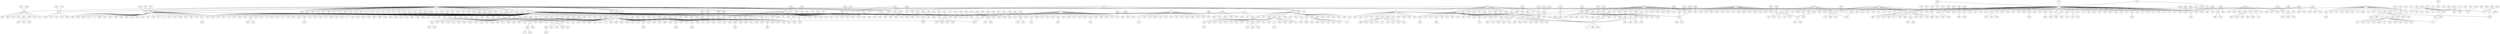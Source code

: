 strict graph "" {
	318 -- 547;
	318 -- 64;
	318 -- 282;
	318 -- 361;
	318 -- 409;
	318 -- 485;
	318 -- 444;
	318 -- 82;
	318 -- 84;
	318 -- 127;
	318 -- 115;
	318 -- 338;
	318 -- 494;
	318 -- 925;
	318 -- 283;
	318 -- 40;
	318 -- 176;
	318 -- 333;
	318 -- 486;
	318 -- 482;
	318 -- 442;
	318 -- 263;
	318 -- 245;
	318 -- 121;
	318 -- 420;
	318 -- 615;
	318 -- 417;
	318 -- 170;
	318 -- 113;
	318 -- 5;
	318 -- 86;
	318 -- 725;
	318 -- 367;
	318 -- 183;
	318 -- 114;
	318 -- 527;
	318 -- 76;
	318 -- 36;
	318 -- 96;
	318 -- 976;
	318 -- 981;
	318 -- 13;
	318 -- 326;
	318 -- 375;
	318 -- 411;
	318 -- 426;
	318 -- 107;
	318 -- 160;
	318 -- 48;
	318 -- 256;
	318 -- 423;
	318 -- 370;
	318 -- 47;
	318 -- 169;
	318 -- 455;
	318 -- 83;
	318 -- 443;
	318 -- 424;
	318 -- 171;
	547 -- 339;
	547 -- 847;
	547 -- 133;
	547 -- 165;
	547 -- 437;
	547 -- 38;
	547 -- 87;
	547 -- 340;
	679 -- 187;
	679 -- 80;
	679 -- 533;
	679 -- 68;
	679 -- 188;
	679 -- 460;
	679 -- 81;
	679 -- 551;
	679 -- 971;
	679 -- 137;
	679 -- 189;
	679 -- 375;
	679 -- 508;
	679 -- 69;
	679 -- 549;
	679 -- 663;
	764 -- 331;
	764 -- 74;
	764 -- 168;
	764 -- 483;
	764 -- 314;
	764 -- 541;
	764 -- 211;
	764 -- 30;
	764 -- 377;
	135 -- 336;
	135 -- 136;
	135 -- 93;
	135 -- 31;
	135 -- 23;
	135 -- 914;
	135 -- 116;
	135 -- 62;
	135 -- 337;
	135 -- 438;
	135 -- 75;
	135 -- 860;
	135 -- 27;
	135 -- 65;
	135 -- 47;
	135 -- 251;
	135 -- 30;
	135 -- 26;
	694 -- 664;
	694 -- 290;
	694 -- 129;
	694 -- 255;
	694 -- 706;
	694 -- 610;
	694 -- 484;
	694 -- 549;
	694 -- 493;
	350 -- 851;
	350 -- 94;
	350 -- 936;
	350 -- 533;
	350 -- 345;
	350 -- 320;
	350 -- 180;
	350 -- 572;
	350 -- 342;
	350 -- 681;
	350 -- 939;
	350 -- 351;
	350 -- 157;
	350 -- 593;
	350 -- 204;
	350 -- 178;
	350 -- 191;
	350 -- 343;
	350 -- 822;
	350 -- 352;
	682 -- 191;
	336 -- 92;
	336 -- 883;
	336 -- 560;
	336 -- 400;
	336 -- 260;
	336 -- 816;
	336 -- 41;
	821 -- 163;
	64 -- 489;
	64 -- 244;
	64 -- 21;
	64 -- 980;
	64 -- 89;
	64 -- 389;
	64 -- 224;
	64 -- 918;
	64 -- 302;
	64 -- 456;
	64 -- 90;
	64 -- 0;
	64 -- 164;
	64 -- 66;
	64 -- 771;
	64 -- 232;
	64 -- 103;
	64 -- 786;
	64 -- 306;
	64 -- 199;
	64 -- 131;
	64 -- 405;
	64 -- 57;
	64 -- 216;
	64 -- 149;
	64 -- 733;
	64 -- 91;
	64 -- 223;
	64 -- 16;
	64 -- 106;
	64 -- 395;
	64 -- 281;
	64 -- 177;
	64 -- 379;
	64 -- 173;
	64 -- 269;
	64 -- 397;
	64 -- 859;
	64 -- 644;
	64 -- 325;
	64 -- 10;
	64 -- 685;
	64 -- 243;
	64 -- 11;
	64 -- 376;
	64 -- 640;
	64 -- 506;
	64 -- 730;
	64 -- 300;
	64 -- 430;
	64 -- 511;
	64 -- 601;
	64 -- 354;
	64 -- 42;
	64 -- 498;
	64 -- 201;
	64 -- 229;
	64 -- 926;
	64 -- 950;
	64 -- 2;
	64 -- 102;
	64 -- 719;
	64 -- 840;
	64 -- 611;
	64 -- 222;
	64 -- 98;
	64 -- 412;
	64 -- 209;
	64 -- 105;
	64 -- 466;
	64 -- 665;
	64 -- 140;
	64 -- 445;
	64 -- 496;
	64 -- 329;
	64 -- 815;
	64 -- 372;
	64 -- 184;
	64 -- 828;
	64 -- 357;
	64 -- 215;
	64 -- 134;
	64 -- 99;
	64 -- 196;
	64 -- 6;
	64 -- 309;
	64 -- 330;
	64 -- 234;
	64 -- 937;
	64 -- 198;
	64 -- 323;
	64 -- 492;
	64 -- 271;
	64 -- 124;
	64 -- 24;
	64 -- 349;
	64 -- 238;
	64 -- 141;
	64 -- 305;
	64 -- 528;
	64 -- 108;
	64 -- 95;
	890 -- 121;
	187 -- 550;
	187 -- 363;
	187 -- 366;
	187 -- 473;
	187 -- 316;
	187 -- 518;
	187 -- 155;
	187 -- 932;
	187 -- 710;
	187 -- 152;
	187 -- 1;
	187 -- 20;
	187 -- 546;
	187 -- 671;
	187 -- 667;
	187 -- 418;
	187 -- 146;
	187 -- 145;
	187 -- 459;
	480 -- 39;
	480 -- 356;
	480 -- 509;
	480 -- 221;
	480 -- 678;
	480 -- 638;
	480 -- 362;
	480 -- 142;
	480 -- 564;
	480 -- 252;
	80 -- 474;
	80 -- 880;
	80 -- 747;
	80 -- 866;
	80 -- 490;
	80 -- 286;
	80 -- 384;
	80 -- 230;
	80 -- 287;
	80 -- 174;
	80 -- 112;
	80 -- 303;
	80 -- 299;
	80 -- 431;
	80 -- 253;
	489 -- 210;
	489 -- 929;
	489 -- 408;
	489 -- 132;
	986 -- 261;
	986 -- 470;
	986 -- 411;
	39 -- 35;
	39 -- 33;
	39 -- 34;
	39 -- 29;
	39 -- 151;
	39 -- 37;
	965 -- 936;
	317 -- 17;
	317 -- 218;
	317 -- 312;
	317 -- 248;
	317 -- 695;
	317 -- 313;
	317 -- 226;
	317 -- 310;
	317 -- 221;
	317 -- 85;
	317 -- 307;
	317 -- 73;
	317 -- 18;
	244 -- 235;
	244 -- 301;
	244 -- 810;
	244 -- 241;
	244 -- 422;
	244 -- 237;
	244 -- 159;
	244 -- 236;
	244 -- 158;
	244 -- 233;
	244 -- 963;
	244 -- 58;
	655 -- 172;
	655 -- 513;
	655 -- 427;
	219 -- 172;
	219 -- 79;
	454 -- 258;
	454 -- 106;
	92 -- 22;
	92 -- 259;
	92 -- 530;
	92 -- 373;
	92 -- 887;
	92 -- 520;
	92 -- 538;
	92 -- 723;
	92 -- 728;
	92 -- 818;
	92 -- 72;
	447 -- 322;
	447 -- 429;
	447 -- 273;
	447 -- 933;
	447 -- 46;
	447 -- 676;
	447 -- 579;
	447 -- 592;
	447 -- 334;
	447 -- 446;
	447 -- 15;
	447 -- 139;
	447 -- 269;
	447 -- 461;
	447 -- 45;
	447 -- 335;
	447 -- 799;
	447 -- 448;
	447 -- 690;
	447 -- 272;
	447 -- 428;
	447 -- 812;
	167 -- 172;
	627 -- 333;
	627 -- 809;
	627 -- 707;
	558 -- 529;
	558 -- 674;
	282 -- 597;
	282 -- 577;
	282 -- 596;
	282 -- 586;
	282 -- 856;
	282 -- 371;
	282 -- 153;
	282 -- 77;
	282 -- 588;
	282 -- 393;
	282 -- 641;
	282 -- 288;
	282 -- 589;
	282 -- 478;
	282 -- 441;
	282 -- 163;
	282 -- 404;
	282 -- 745;
	282 -- 154;
	282 -- 190;
	282 -- 217;
	282 -- 4;
	282 -- 311;
	282 -- 531;
	282 -- 559;
	282 -- 355;
	282 -- 687;
	282 -- 662;
	21 -- 278;
	21 -- 896;
	21 -- 308;
	21 -- 327;
	21 -- 364;
	21 -- 274;
	21 -- 44;
	21 -- 686;
	21 -- 118;
	21 -- 467;
	21 -- 777;
	21 -- 519;
	21 -- 885;
	21 -- 966;
	21 -- 624;
	21 -- 647;
	21 -- 715;
	21 -- 462;
	21 -- 296;
	21 -- 581;
	21 -- 548;
	945 -- 409;
	474 -- 328;
	474 -- 186;
	474 -- 477;
	474 -- 111;
	474 -- 110;
	474 -- 514;
	474 -- 476;
	474 -- 469;
	322 -- 794;
	322 -- 735;
	179 -- 741;
	179 -- 388;
	179 -- 869;
	179 -- 347;
	179 -- 156;
	179 -- 342;
	179 -- 203;
	179 -- 104;
	179 -- 122;
	179 -- 148;
	179 -- 262;
	179 -- 907;
	179 -- 150;
	179 -- 381;
	179 -- 378;
	179 -- 321;
	781 -- 621;
	781 -- 537;
	407 -- 266;
	407 -- 43;
	407 -- 265;
	407 -- 566;
	407 -- 525;
	407 -- 503;
	407 -- 374;
	407 -- 505;
	407 -- 332;
	407 -- 358;
	407 -- 213;
	407 -- 499;
	407 -- 406;
	407 -- 502;
	407 -- 141;
	407 -- 504;
	120 -- 94;
	421 -- 409;
	172 -- 468;
	172 -- 533;
	172 -- 275;
	172 -- 346;
	172 -- 60;
	172 -- 280;
	172 -- 440;
	172 -- 130;
	172 -- 457;
	172 -- 166;
	172 -- 212;
	172 -- 802;
	172 -- 714;
	172 -- 51;
	172 -- 585;
	172 -- 526;
	172 -- 515;
	172 -- 403;
	172 -- 434;
	172 -- 820;
	172 -- 464;
	172 -- 249;
	172 -- 295;
	172 -- 197;
	172 -- 285;
	172 -- 365;
	172 -- 292;
	172 -- 28;
	172 -- 523;
	172 -- 61;
	172 -- 231;
	172 -- 128;
	172 -- 142;
	172 -- 14;
	172 -- 228;
	172 -- 181;
	172 -- 450;
	172 -- 458;
	172 -- 413;
	172 -- 123;
	172 -- 419;
	172 -- 542;
	172 -- 813;
	172 -- 205;
	172 -- 207;
	172 -- 734;
	172 -- 214;
	172 -- 143;
	693 -- 366;
	668 -- 157;
	883 -- 32;
	561 -- 462;
	980 -- 757;
	980 -- 119;
	55 -- 3;
	55 -- 193;
	55 -- 738;
	55 -- 949;
	55 -- 59;
	55 -- 718;
	55 -- 194;
	55 -- 126;
	55 -- 63;
	55 -- 208;
	55 -- 698;
	55 -- 481;
	55 -- 412;
	55 -- 552;
	55 -- 56;
	803 -- 1001;
	803 -- 826;
	803 -- 412;
	803 -- 195;
	803 -- 990;
	803 -- 767;
	544 -- 257;
	544 -- 534;
	544 -- 107;
	544 -- 817;
	356 -- 410;
	89 -- 845;
	89 -- 924;
	89 -- 369;
	89 -- 304;
	89 -- 806;
	89 -- 88;
	89 -- 919;
	89 -- 619;
	650 -- 215;
	960 -- 377;
	386 -- 17;
	575 -- 851;
	831 -- 258;
	361 -- 25;
	851 -- 605;
	851 -- 852;
	905 -- 316;
	634 -- 635;
	436 -- 438;
	94 -- 776;
	94 -- 908;
	94 -- 917;
	94 -- 200;
	94 -- 955;
	94 -- 294;
	94 -- 974;
	94 -- 206;
	409 -- 497;
	409 -- 800;
	409 -- 785;
	409 -- 117;
	409 -- 590;
	409 -- 390;
	409 -- 138;
	409 -- 555;
	485 -- 387;
	389 -- 391;
	389 -- 628;
	389 -- 162;
	389 -- 385;
	389 -- 341;
	389 -- 182;
	389 -- 521;
	880 -- 921;
	697 -- 414;
	697 -- 415;
	697 -- 5;
	697 -- 645;
	722 -- 38;
	266 -- 264;
	266 -- 804;
	266 -- 324;
	266 -- 12;
	266 -- 754;
	266 -- 9;
	266 -- 608;
	266 -- 500;
	266 -- 565;
	266 -- 267;
	266 -- 246;
	266 -- 720;
	844 -- 133;
	43 -- 569;
	43 -- 452;
	550 -- 19;
	82 -- 594;
	82 -- 277;
	82 -- 740;
	82 -- 854;
	82 -- 782;
	82 -- 279;
	82 -- 783;
	82 -- 567;
	82 -- 739;
	82 -- 78;
	82 -- 563;
	82 -- 50;
	82 -- 752;
	82 -- 453;
	82 -- 540;
	82 -- 708;
	82 -- 748;
	82 -- 576;
	3 -- 571;
	497 -- 491;
	497 -- 811;
	497 -- 562;
	602 -- 533;
	602 -- 529;
	602 -- 700;
	602 -- 699;
	918 -- 1000;
	566 -- 823;
	566 -- 451;
	566 -- 247;
	566 -- 570;
	566 -- 573;
	566 -- 666;
	566 -- 8;
	109 -- 51;
	936 -- 935;
	780 -- 84;
	472 -- 471;
	472 -- 355;
	605 -- 797;
	605 -- 846;
	930 -- 927;
	930 -- 931;
	930 -- 926;
	930 -- 669;
	264 -- 510;
	264 -- 661;
	264 -- 359;
	218 -- 696;
	218 -- 220;
	218 -- 297;
	878 -- 33;
	598 -- 84;
	944 -- 748;
	210 -- 242;
	210 -- 240;
	717 -- 131;
	717 -- 788;
	312 -- 841;
	603 -- 414;
	838 -- 45;
	984 -- 153;
	892 -- 891;
	892 -- 314;
	525 -- 729;
	525 -- 913;
	525 -- 951;
	525 -- 765;
	525 -- 967;
	525 -- 293;
	533 -- 360;
	533 -- 435;
	533 -- 756;
	533 -- 877;
	533 -- 185;
	533 -- 906;
	533 -- 67;
	533 -- 582;
	53 -- 465;
	53 -- 537;
	53 -- 922;
	52 -- 314;
	52 -- 814;
	202 -- 820;
	529 -- 487;
	529 -- 488;
	898 -- 481;
	836 -- 813;
	833 -- 365;
	964 -- 29;
	315 -- 537;
	366 -- 886;
	366 -- 758;
	366 -- 512;
	736 -- 160;
	301 -- 276;
	301 -- 953;
	301 -- 651;
	301 -- 857;
	301 -- 298;
	868 -- 320;
	133 -- 402;
	133 -- 291;
	792 -- 121;
	716 -- 5;
	398 -- 377;
	629 -- 316;
	275 -- 835;
	275 -- 789;
	275 -- 479;
	327 -- 416;
	726 -- 314;
	766 -- 134;
	536 -- 229;
	71 -- 49;
	71 -- 432;
	71 -- 433;
	71 -- 209;
	996 -- 12;
	273 -- 819;
	574 -- 280;
	779 -- 820;
	473 -- 855;
	84 -- 649;
	84 -- 654;
	84 -- 270;
	84 -- 553;
	84 -- 727;
	911 -- 189;
	867 -- 134;
	164 -- 535;
	587 -- 209;
	93 -- 940;
	577 -- 578;
	316 -- 793;
	162 -- 532;
	162 -- 643;
	975 -- 971;
	751 -- 6;
	778 -- 569;
	642 -- 16;
	642 -- 254;
	642 -- 284;
	845 -- 865;
	518 -- 954;
	839 -- 377;
	280 -- 289;
	280 -- 556;
	440 -- 970;
	239 -- 373;
	79 -- 539;
	155 -- 849;
	147 -- 1;
	701 -- 462;
	232 -- 501;
	232 -- 705;
	115 -- 978;
	115 -- 439;
	115 -- 900;
	115 -- 987;
	115 -- 753;
	913 -- 972;
	435 -- 942;
	435 -- 920;
	348 -- 342;
	130 -- 692;
	932 -- 702;
	910 -- 65;
	513 -- 652;
	44 -- 805;
	320 -- 396;
	320 -- 947;
	609 -- 30;
	338 -- 724;
	604 -- 411;
	509 -- 952;
	509 -- 958;
	509 -- 713;
	509 -- 969;
	368 -- 537;
	166 -- 882;
	166 -- 742;
	394 -- 537;
	613 -- 537;
	881 -- 96;
	557 -- 445;
	592 -- 617;
	1 -- 568;
	1 -- 979;
	1 -- 616;
	1 -- 250;
	770 -- 353;
	306 -- 858;
	306 -- 825;
	637 -- 209;
	773 -- 405;
	212 -- 70;
	212 -- 144;
	988 -- 411;
	199 -- 850;
	199 -- 677;
	1002 -- 560;
	915 -- 38;
	704 -- 107;
	759 -- 121;
	769 -- 62;
	333 -- 895;
	333 -- 983;
	131 -- 646;
	192 -- 807;
	524 -- 72;
	405 -- 796;
	405 -- 889;
	791 -- 425;
	791 -- 623;
	791 -- 612;
	791 -- 401;
	791 -- 493;
	872 -- 314;
	618 -- 98;
	380 -- 680;
	380 -- 537;
	622 -- 238;
	290 -- 829;
	290 -- 620;
	290 -- 584;
	290 -- 843;
	631 -- 209;
	636 -- 211;
	516 -- 102;
	775 -- 560;
	733 -- 923;
	91 -- 989;
	353 -- 709;
	353 -- 935;
	425 -- 873;
	425 -- 870;
	425 -- 874;
	175 -- 174;
	344 -- 231;
	369 -- 630;
	689 -- 198;
	101 -- 102;
	526 -- 912;
	827 -- 506;
	106 -- 614;
	934 -- 163;
	755 -- 211;
	864 -- 411;
	991 -- 412;
	842 -- 211;
	62 -- 591;
	968 -- 299;
	379 -- 383;
	379 -- 382;
	763 -- 5;
	20 -- 537;
	100 -- 935;
	903 -- 262;
	820 -- 801;
	904 -- 321;
	399 -- 543;
	399 -- 493;
	909 -- 209;
	971 -- 893;
	29 -- 554;
	29 -- 545;
	300 -- 475;
	129 -- 992;
	672 -- 8;
	9 -- 957;
	632 -- 719;
	255 -- 712;
	285 -- 625;
	285 -- 635;
	953 -- 997;
	962 -- 958;
	683 -- 412;
	335 -- 760;
	227 -- 537;
	837 -- 107;
	563 -- 522;
	161 -- 314;
	537 -- 7;
	537 -- 268;
	537 -- 607;
	749 -- 284;
	737 -- 271;
	507 -- 314;
	884 -- 412;
	659 -- 377;
	102 -- 517;
	102 -- 832;
	102 -- 97;
	102 -- 743;
	242 -- 599;
	242 -- 977;
	463 -- 462;
	411 -- 784;
	848 -- 445;
	956 -- 922;
	231 -- 656;
	54 -- 807;
	673 -- 495;
	495 -- 314;
	209 -- 319;
	209 -- 639;
	314 -- 225;
	807 -- 303;
	296 -- 392;
	721 -- 30;
	813 -- 600;
	935 -- 768;
	935 -- 125;
}
